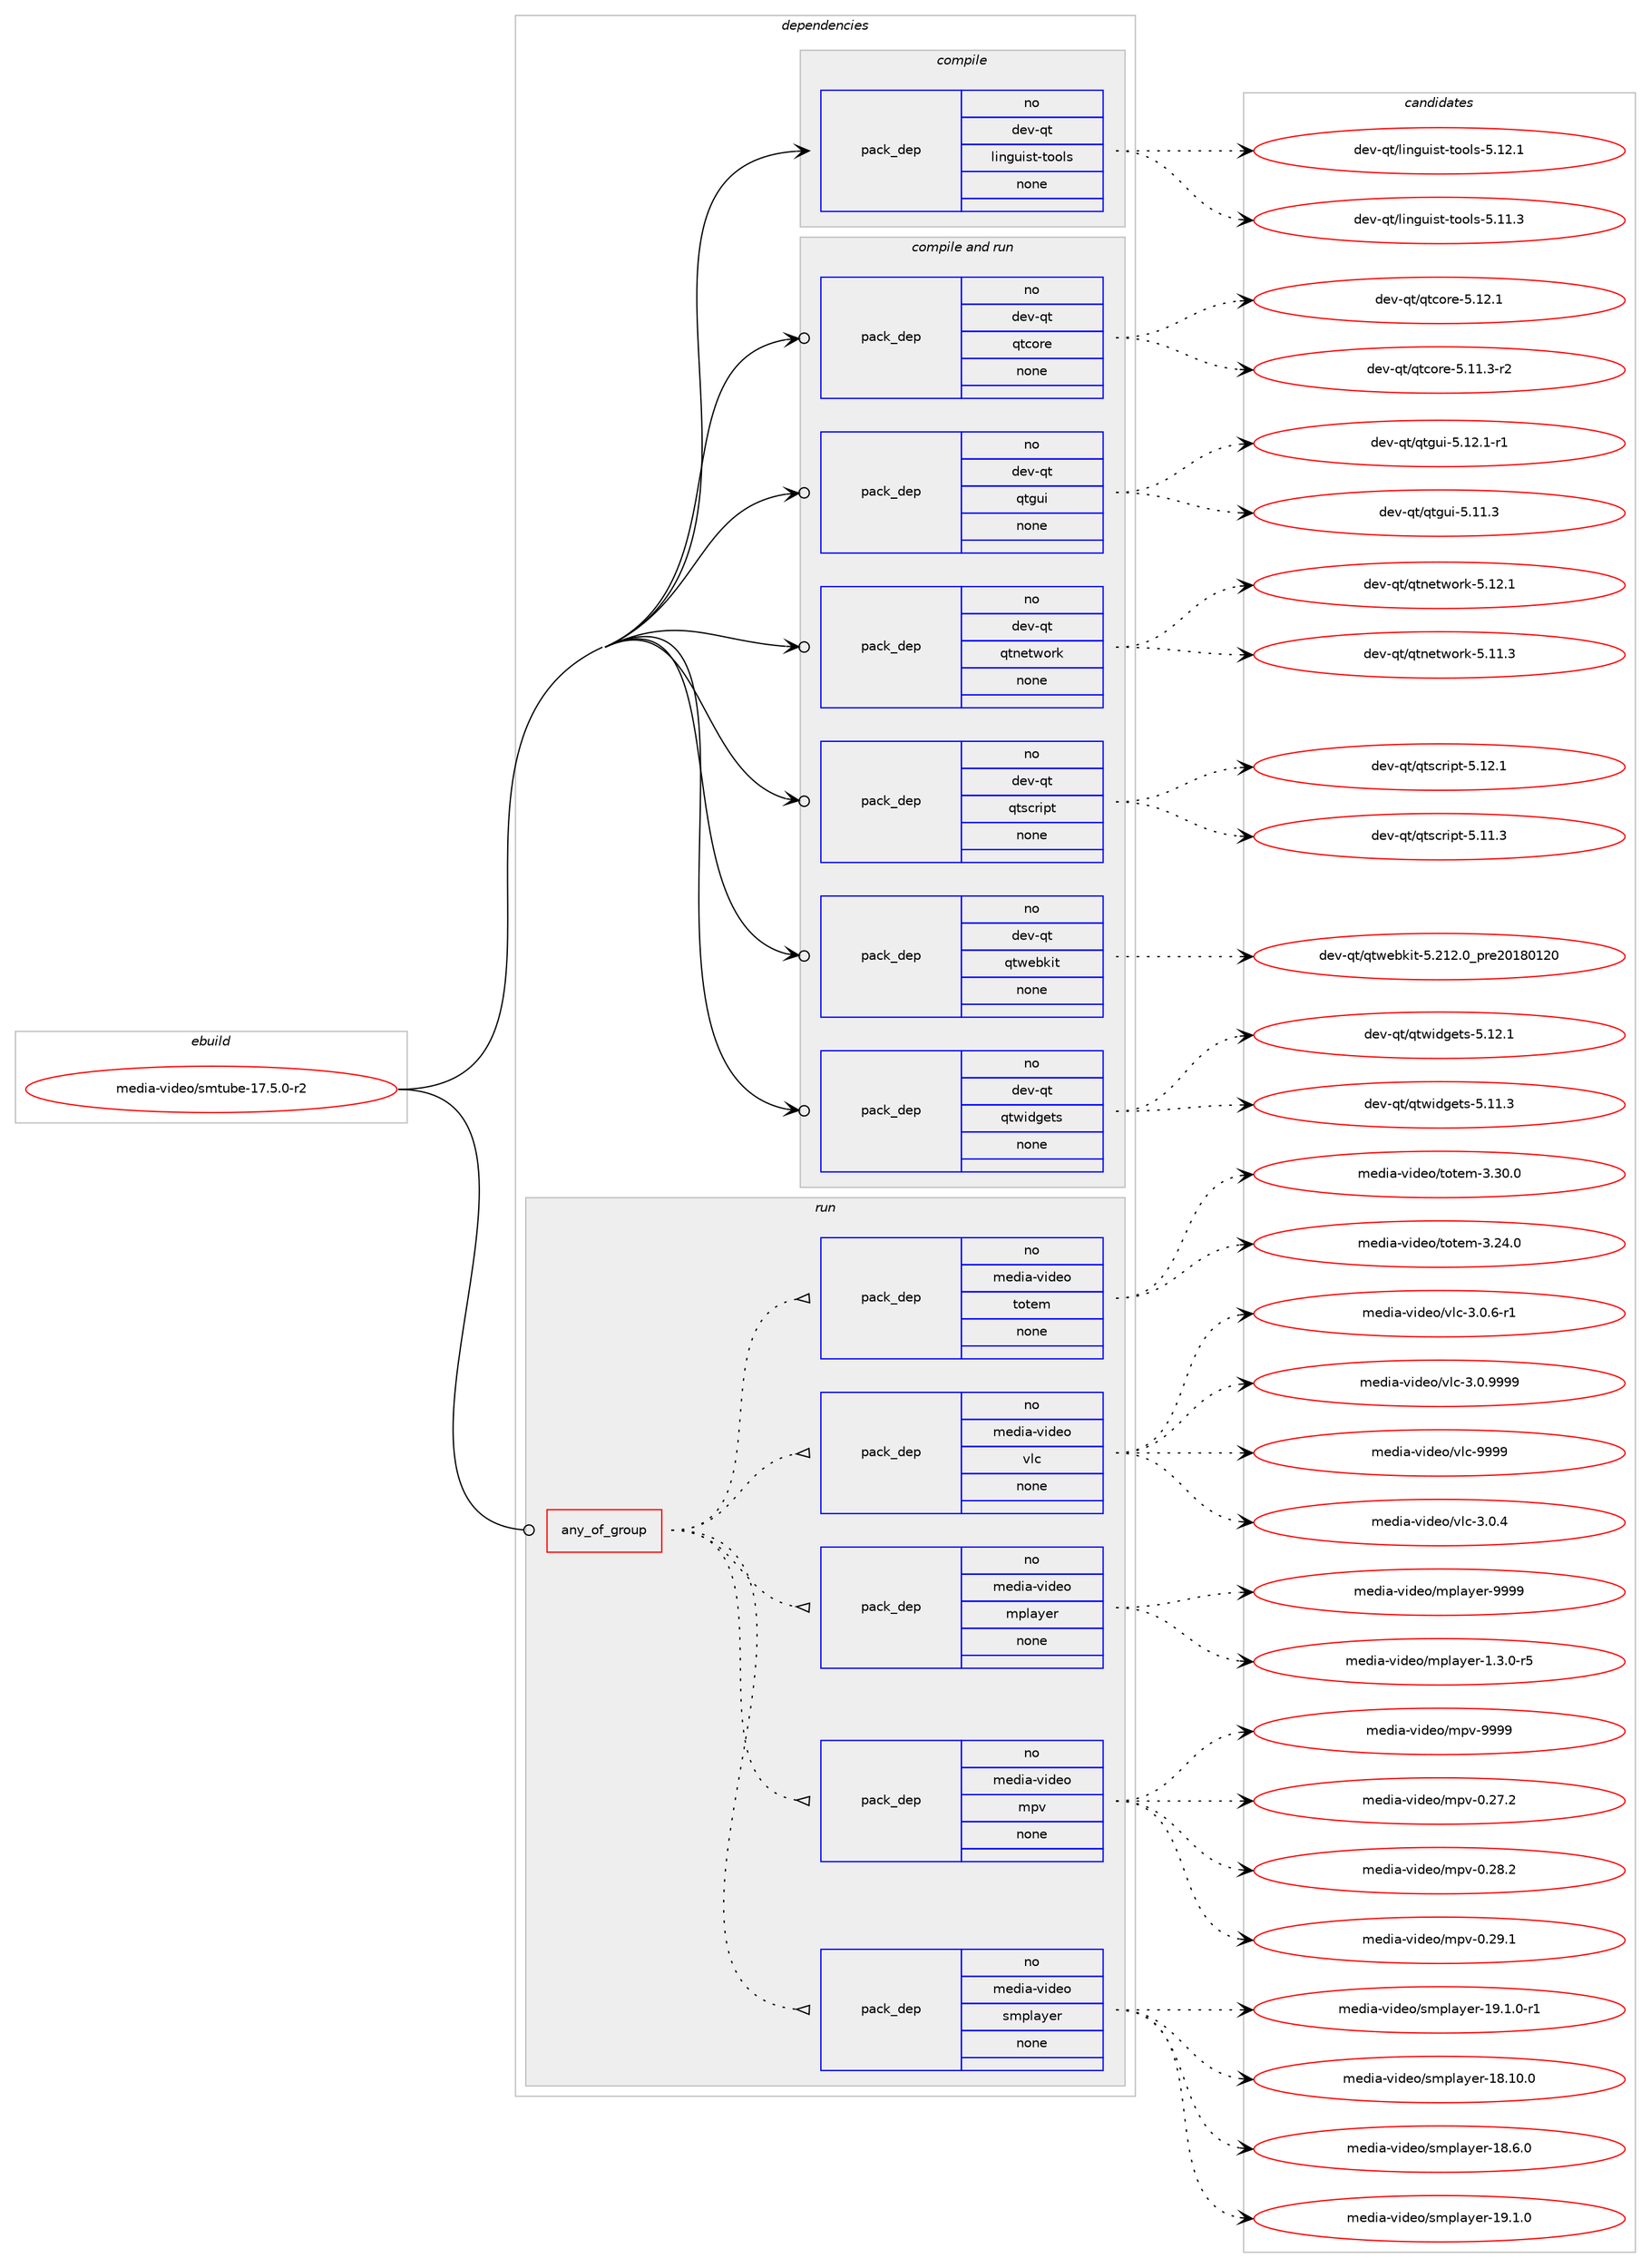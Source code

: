 digraph prolog {

# *************
# Graph options
# *************

newrank=true;
concentrate=true;
compound=true;
graph [rankdir=LR,fontname=Helvetica,fontsize=10,ranksep=1.5];#, ranksep=2.5, nodesep=0.2];
edge  [arrowhead=vee];
node  [fontname=Helvetica,fontsize=10];

# **********
# The ebuild
# **********

subgraph cluster_leftcol {
color=gray;
rank=same;
label=<<i>ebuild</i>>;
id [label="media-video/smtube-17.5.0-r2", color=red, width=4, href="../media-video/smtube-17.5.0-r2.svg"];
}

# ****************
# The dependencies
# ****************

subgraph cluster_midcol {
color=gray;
label=<<i>dependencies</i>>;
subgraph cluster_compile {
fillcolor="#eeeeee";
style=filled;
label=<<i>compile</i>>;
subgraph pack1172680 {
dependency1640173 [label=<<TABLE BORDER="0" CELLBORDER="1" CELLSPACING="0" CELLPADDING="4" WIDTH="220"><TR><TD ROWSPAN="6" CELLPADDING="30">pack_dep</TD></TR><TR><TD WIDTH="110">no</TD></TR><TR><TD>dev-qt</TD></TR><TR><TD>linguist-tools</TD></TR><TR><TD>none</TD></TR><TR><TD></TD></TR></TABLE>>, shape=none, color=blue];
}
id:e -> dependency1640173:w [weight=20,style="solid",arrowhead="vee"];
}
subgraph cluster_compileandrun {
fillcolor="#eeeeee";
style=filled;
label=<<i>compile and run</i>>;
subgraph pack1172681 {
dependency1640174 [label=<<TABLE BORDER="0" CELLBORDER="1" CELLSPACING="0" CELLPADDING="4" WIDTH="220"><TR><TD ROWSPAN="6" CELLPADDING="30">pack_dep</TD></TR><TR><TD WIDTH="110">no</TD></TR><TR><TD>dev-qt</TD></TR><TR><TD>qtcore</TD></TR><TR><TD>none</TD></TR><TR><TD></TD></TR></TABLE>>, shape=none, color=blue];
}
id:e -> dependency1640174:w [weight=20,style="solid",arrowhead="odotvee"];
subgraph pack1172682 {
dependency1640175 [label=<<TABLE BORDER="0" CELLBORDER="1" CELLSPACING="0" CELLPADDING="4" WIDTH="220"><TR><TD ROWSPAN="6" CELLPADDING="30">pack_dep</TD></TR><TR><TD WIDTH="110">no</TD></TR><TR><TD>dev-qt</TD></TR><TR><TD>qtgui</TD></TR><TR><TD>none</TD></TR><TR><TD></TD></TR></TABLE>>, shape=none, color=blue];
}
id:e -> dependency1640175:w [weight=20,style="solid",arrowhead="odotvee"];
subgraph pack1172683 {
dependency1640176 [label=<<TABLE BORDER="0" CELLBORDER="1" CELLSPACING="0" CELLPADDING="4" WIDTH="220"><TR><TD ROWSPAN="6" CELLPADDING="30">pack_dep</TD></TR><TR><TD WIDTH="110">no</TD></TR><TR><TD>dev-qt</TD></TR><TR><TD>qtnetwork</TD></TR><TR><TD>none</TD></TR><TR><TD></TD></TR></TABLE>>, shape=none, color=blue];
}
id:e -> dependency1640176:w [weight=20,style="solid",arrowhead="odotvee"];
subgraph pack1172684 {
dependency1640177 [label=<<TABLE BORDER="0" CELLBORDER="1" CELLSPACING="0" CELLPADDING="4" WIDTH="220"><TR><TD ROWSPAN="6" CELLPADDING="30">pack_dep</TD></TR><TR><TD WIDTH="110">no</TD></TR><TR><TD>dev-qt</TD></TR><TR><TD>qtscript</TD></TR><TR><TD>none</TD></TR><TR><TD></TD></TR></TABLE>>, shape=none, color=blue];
}
id:e -> dependency1640177:w [weight=20,style="solid",arrowhead="odotvee"];
subgraph pack1172685 {
dependency1640178 [label=<<TABLE BORDER="0" CELLBORDER="1" CELLSPACING="0" CELLPADDING="4" WIDTH="220"><TR><TD ROWSPAN="6" CELLPADDING="30">pack_dep</TD></TR><TR><TD WIDTH="110">no</TD></TR><TR><TD>dev-qt</TD></TR><TR><TD>qtwebkit</TD></TR><TR><TD>none</TD></TR><TR><TD></TD></TR></TABLE>>, shape=none, color=blue];
}
id:e -> dependency1640178:w [weight=20,style="solid",arrowhead="odotvee"];
subgraph pack1172686 {
dependency1640179 [label=<<TABLE BORDER="0" CELLBORDER="1" CELLSPACING="0" CELLPADDING="4" WIDTH="220"><TR><TD ROWSPAN="6" CELLPADDING="30">pack_dep</TD></TR><TR><TD WIDTH="110">no</TD></TR><TR><TD>dev-qt</TD></TR><TR><TD>qtwidgets</TD></TR><TR><TD>none</TD></TR><TR><TD></TD></TR></TABLE>>, shape=none, color=blue];
}
id:e -> dependency1640179:w [weight=20,style="solid",arrowhead="odotvee"];
}
subgraph cluster_run {
fillcolor="#eeeeee";
style=filled;
label=<<i>run</i>>;
subgraph any25706 {
dependency1640180 [label=<<TABLE BORDER="0" CELLBORDER="1" CELLSPACING="0" CELLPADDING="4"><TR><TD CELLPADDING="10">any_of_group</TD></TR></TABLE>>, shape=none, color=red];subgraph pack1172687 {
dependency1640181 [label=<<TABLE BORDER="0" CELLBORDER="1" CELLSPACING="0" CELLPADDING="4" WIDTH="220"><TR><TD ROWSPAN="6" CELLPADDING="30">pack_dep</TD></TR><TR><TD WIDTH="110">no</TD></TR><TR><TD>media-video</TD></TR><TR><TD>smplayer</TD></TR><TR><TD>none</TD></TR><TR><TD></TD></TR></TABLE>>, shape=none, color=blue];
}
dependency1640180:e -> dependency1640181:w [weight=20,style="dotted",arrowhead="oinv"];
subgraph pack1172688 {
dependency1640182 [label=<<TABLE BORDER="0" CELLBORDER="1" CELLSPACING="0" CELLPADDING="4" WIDTH="220"><TR><TD ROWSPAN="6" CELLPADDING="30">pack_dep</TD></TR><TR><TD WIDTH="110">no</TD></TR><TR><TD>media-video</TD></TR><TR><TD>mpv</TD></TR><TR><TD>none</TD></TR><TR><TD></TD></TR></TABLE>>, shape=none, color=blue];
}
dependency1640180:e -> dependency1640182:w [weight=20,style="dotted",arrowhead="oinv"];
subgraph pack1172689 {
dependency1640183 [label=<<TABLE BORDER="0" CELLBORDER="1" CELLSPACING="0" CELLPADDING="4" WIDTH="220"><TR><TD ROWSPAN="6" CELLPADDING="30">pack_dep</TD></TR><TR><TD WIDTH="110">no</TD></TR><TR><TD>media-video</TD></TR><TR><TD>mplayer</TD></TR><TR><TD>none</TD></TR><TR><TD></TD></TR></TABLE>>, shape=none, color=blue];
}
dependency1640180:e -> dependency1640183:w [weight=20,style="dotted",arrowhead="oinv"];
subgraph pack1172690 {
dependency1640184 [label=<<TABLE BORDER="0" CELLBORDER="1" CELLSPACING="0" CELLPADDING="4" WIDTH="220"><TR><TD ROWSPAN="6" CELLPADDING="30">pack_dep</TD></TR><TR><TD WIDTH="110">no</TD></TR><TR><TD>media-video</TD></TR><TR><TD>vlc</TD></TR><TR><TD>none</TD></TR><TR><TD></TD></TR></TABLE>>, shape=none, color=blue];
}
dependency1640180:e -> dependency1640184:w [weight=20,style="dotted",arrowhead="oinv"];
subgraph pack1172691 {
dependency1640185 [label=<<TABLE BORDER="0" CELLBORDER="1" CELLSPACING="0" CELLPADDING="4" WIDTH="220"><TR><TD ROWSPAN="6" CELLPADDING="30">pack_dep</TD></TR><TR><TD WIDTH="110">no</TD></TR><TR><TD>media-video</TD></TR><TR><TD>totem</TD></TR><TR><TD>none</TD></TR><TR><TD></TD></TR></TABLE>>, shape=none, color=blue];
}
dependency1640180:e -> dependency1640185:w [weight=20,style="dotted",arrowhead="oinv"];
}
id:e -> dependency1640180:w [weight=20,style="solid",arrowhead="odot"];
}
}

# **************
# The candidates
# **************

subgraph cluster_choices {
rank=same;
color=gray;
label=<<i>candidates</i>>;

subgraph choice1172680 {
color=black;
nodesep=1;
choice10010111845113116471081051101031171051151164511611111110811545534649494651 [label="dev-qt/linguist-tools-5.11.3", color=red, width=4,href="../dev-qt/linguist-tools-5.11.3.svg"];
choice10010111845113116471081051101031171051151164511611111110811545534649504649 [label="dev-qt/linguist-tools-5.12.1", color=red, width=4,href="../dev-qt/linguist-tools-5.12.1.svg"];
dependency1640173:e -> choice10010111845113116471081051101031171051151164511611111110811545534649494651:w [style=dotted,weight="100"];
dependency1640173:e -> choice10010111845113116471081051101031171051151164511611111110811545534649504649:w [style=dotted,weight="100"];
}
subgraph choice1172681 {
color=black;
nodesep=1;
choice100101118451131164711311699111114101455346494946514511450 [label="dev-qt/qtcore-5.11.3-r2", color=red, width=4,href="../dev-qt/qtcore-5.11.3-r2.svg"];
choice10010111845113116471131169911111410145534649504649 [label="dev-qt/qtcore-5.12.1", color=red, width=4,href="../dev-qt/qtcore-5.12.1.svg"];
dependency1640174:e -> choice100101118451131164711311699111114101455346494946514511450:w [style=dotted,weight="100"];
dependency1640174:e -> choice10010111845113116471131169911111410145534649504649:w [style=dotted,weight="100"];
}
subgraph choice1172682 {
color=black;
nodesep=1;
choice100101118451131164711311610311710545534649494651 [label="dev-qt/qtgui-5.11.3", color=red, width=4,href="../dev-qt/qtgui-5.11.3.svg"];
choice1001011184511311647113116103117105455346495046494511449 [label="dev-qt/qtgui-5.12.1-r1", color=red, width=4,href="../dev-qt/qtgui-5.12.1-r1.svg"];
dependency1640175:e -> choice100101118451131164711311610311710545534649494651:w [style=dotted,weight="100"];
dependency1640175:e -> choice1001011184511311647113116103117105455346495046494511449:w [style=dotted,weight="100"];
}
subgraph choice1172683 {
color=black;
nodesep=1;
choice100101118451131164711311611010111611911111410745534649494651 [label="dev-qt/qtnetwork-5.11.3", color=red, width=4,href="../dev-qt/qtnetwork-5.11.3.svg"];
choice100101118451131164711311611010111611911111410745534649504649 [label="dev-qt/qtnetwork-5.12.1", color=red, width=4,href="../dev-qt/qtnetwork-5.12.1.svg"];
dependency1640176:e -> choice100101118451131164711311611010111611911111410745534649494651:w [style=dotted,weight="100"];
dependency1640176:e -> choice100101118451131164711311611010111611911111410745534649504649:w [style=dotted,weight="100"];
}
subgraph choice1172684 {
color=black;
nodesep=1;
choice10010111845113116471131161159911410511211645534649494651 [label="dev-qt/qtscript-5.11.3", color=red, width=4,href="../dev-qt/qtscript-5.11.3.svg"];
choice10010111845113116471131161159911410511211645534649504649 [label="dev-qt/qtscript-5.12.1", color=red, width=4,href="../dev-qt/qtscript-5.12.1.svg"];
dependency1640177:e -> choice10010111845113116471131161159911410511211645534649494651:w [style=dotted,weight="100"];
dependency1640177:e -> choice10010111845113116471131161159911410511211645534649504649:w [style=dotted,weight="100"];
}
subgraph choice1172685 {
color=black;
nodesep=1;
choice1001011184511311647113116119101981071051164553465049504648951121141015048495648495048 [label="dev-qt/qtwebkit-5.212.0_pre20180120", color=red, width=4,href="../dev-qt/qtwebkit-5.212.0_pre20180120.svg"];
dependency1640178:e -> choice1001011184511311647113116119101981071051164553465049504648951121141015048495648495048:w [style=dotted,weight="100"];
}
subgraph choice1172686 {
color=black;
nodesep=1;
choice100101118451131164711311611910510010310111611545534649494651 [label="dev-qt/qtwidgets-5.11.3", color=red, width=4,href="../dev-qt/qtwidgets-5.11.3.svg"];
choice100101118451131164711311611910510010310111611545534649504649 [label="dev-qt/qtwidgets-5.12.1", color=red, width=4,href="../dev-qt/qtwidgets-5.12.1.svg"];
dependency1640179:e -> choice100101118451131164711311611910510010310111611545534649494651:w [style=dotted,weight="100"];
dependency1640179:e -> choice100101118451131164711311611910510010310111611545534649504649:w [style=dotted,weight="100"];
}
subgraph choice1172687 {
color=black;
nodesep=1;
choice109101100105974511810510010111147115109112108971211011144549564649484648 [label="media-video/smplayer-18.10.0", color=red, width=4,href="../media-video/smplayer-18.10.0.svg"];
choice1091011001059745118105100101111471151091121089712110111445495646544648 [label="media-video/smplayer-18.6.0", color=red, width=4,href="../media-video/smplayer-18.6.0.svg"];
choice1091011001059745118105100101111471151091121089712110111445495746494648 [label="media-video/smplayer-19.1.0", color=red, width=4,href="../media-video/smplayer-19.1.0.svg"];
choice10910110010597451181051001011114711510911210897121101114454957464946484511449 [label="media-video/smplayer-19.1.0-r1", color=red, width=4,href="../media-video/smplayer-19.1.0-r1.svg"];
dependency1640181:e -> choice109101100105974511810510010111147115109112108971211011144549564649484648:w [style=dotted,weight="100"];
dependency1640181:e -> choice1091011001059745118105100101111471151091121089712110111445495646544648:w [style=dotted,weight="100"];
dependency1640181:e -> choice1091011001059745118105100101111471151091121089712110111445495746494648:w [style=dotted,weight="100"];
dependency1640181:e -> choice10910110010597451181051001011114711510911210897121101114454957464946484511449:w [style=dotted,weight="100"];
}
subgraph choice1172688 {
color=black;
nodesep=1;
choice10910110010597451181051001011114710911211845484650554650 [label="media-video/mpv-0.27.2", color=red, width=4,href="../media-video/mpv-0.27.2.svg"];
choice10910110010597451181051001011114710911211845484650564650 [label="media-video/mpv-0.28.2", color=red, width=4,href="../media-video/mpv-0.28.2.svg"];
choice10910110010597451181051001011114710911211845484650574649 [label="media-video/mpv-0.29.1", color=red, width=4,href="../media-video/mpv-0.29.1.svg"];
choice1091011001059745118105100101111471091121184557575757 [label="media-video/mpv-9999", color=red, width=4,href="../media-video/mpv-9999.svg"];
dependency1640182:e -> choice10910110010597451181051001011114710911211845484650554650:w [style=dotted,weight="100"];
dependency1640182:e -> choice10910110010597451181051001011114710911211845484650564650:w [style=dotted,weight="100"];
dependency1640182:e -> choice10910110010597451181051001011114710911211845484650574649:w [style=dotted,weight="100"];
dependency1640182:e -> choice1091011001059745118105100101111471091121184557575757:w [style=dotted,weight="100"];
}
subgraph choice1172689 {
color=black;
nodesep=1;
choice109101100105974511810510010111147109112108971211011144549465146484511453 [label="media-video/mplayer-1.3.0-r5", color=red, width=4,href="../media-video/mplayer-1.3.0-r5.svg"];
choice109101100105974511810510010111147109112108971211011144557575757 [label="media-video/mplayer-9999", color=red, width=4,href="../media-video/mplayer-9999.svg"];
dependency1640183:e -> choice109101100105974511810510010111147109112108971211011144549465146484511453:w [style=dotted,weight="100"];
dependency1640183:e -> choice109101100105974511810510010111147109112108971211011144557575757:w [style=dotted,weight="100"];
}
subgraph choice1172690 {
color=black;
nodesep=1;
choice10910110010597451181051001011114711810899455146484652 [label="media-video/vlc-3.0.4", color=red, width=4,href="../media-video/vlc-3.0.4.svg"];
choice109101100105974511810510010111147118108994551464846544511449 [label="media-video/vlc-3.0.6-r1", color=red, width=4,href="../media-video/vlc-3.0.6-r1.svg"];
choice10910110010597451181051001011114711810899455146484657575757 [label="media-video/vlc-3.0.9999", color=red, width=4,href="../media-video/vlc-3.0.9999.svg"];
choice109101100105974511810510010111147118108994557575757 [label="media-video/vlc-9999", color=red, width=4,href="../media-video/vlc-9999.svg"];
dependency1640184:e -> choice10910110010597451181051001011114711810899455146484652:w [style=dotted,weight="100"];
dependency1640184:e -> choice109101100105974511810510010111147118108994551464846544511449:w [style=dotted,weight="100"];
dependency1640184:e -> choice10910110010597451181051001011114711810899455146484657575757:w [style=dotted,weight="100"];
dependency1640184:e -> choice109101100105974511810510010111147118108994557575757:w [style=dotted,weight="100"];
}
subgraph choice1172691 {
color=black;
nodesep=1;
choice10910110010597451181051001011114711611111610110945514650524648 [label="media-video/totem-3.24.0", color=red, width=4,href="../media-video/totem-3.24.0.svg"];
choice10910110010597451181051001011114711611111610110945514651484648 [label="media-video/totem-3.30.0", color=red, width=4,href="../media-video/totem-3.30.0.svg"];
dependency1640185:e -> choice10910110010597451181051001011114711611111610110945514650524648:w [style=dotted,weight="100"];
dependency1640185:e -> choice10910110010597451181051001011114711611111610110945514651484648:w [style=dotted,weight="100"];
}
}

}
